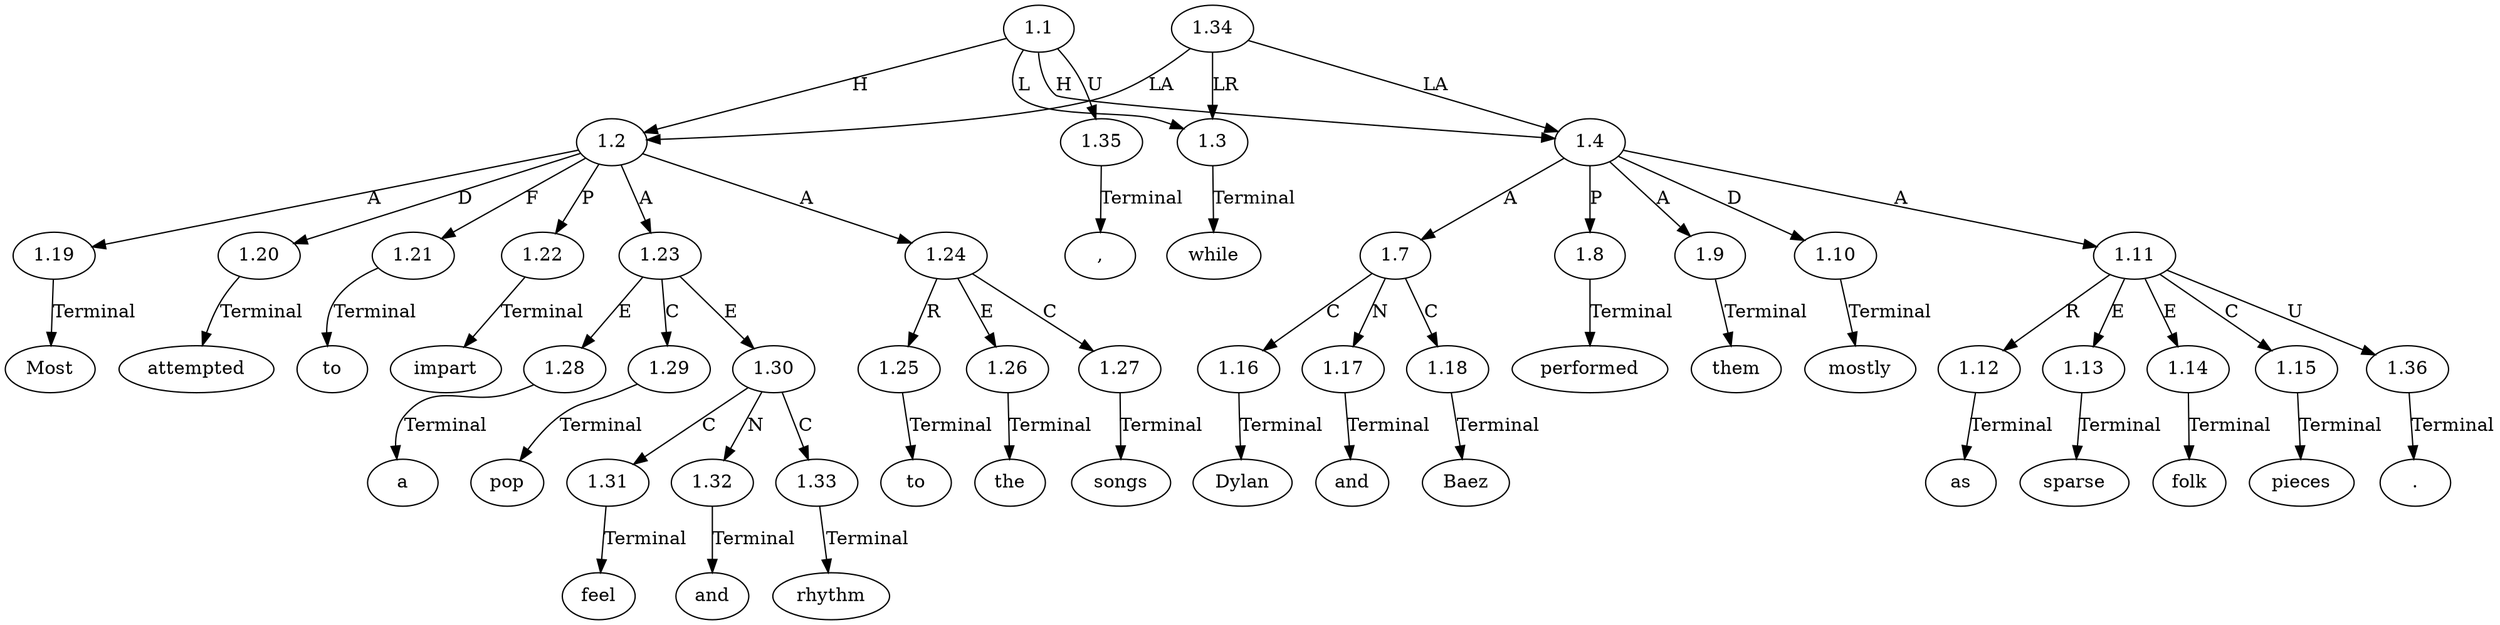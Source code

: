 // Graph
digraph {
	0.1 [label=Most ordering=out]
	0.10 [label=to ordering=out]
	0.11 [label=the ordering=out]
	0.12 [label=songs ordering=out]
	0.13 [label="," ordering=out]
	0.14 [label=while ordering=out]
	0.15 [label=Dylan ordering=out]
	0.16 [label=and ordering=out]
	0.17 [label=Baez ordering=out]
	0.18 [label=performed ordering=out]
	0.19 [label=them ordering=out]
	0.2 [label=attempted ordering=out]
	0.20 [label=mostly ordering=out]
	0.21 [label=as ordering=out]
	0.22 [label=sparse ordering=out]
	0.23 [label=folk ordering=out]
	0.24 [label=pieces ordering=out]
	0.25 [label="." ordering=out]
	0.3 [label=to ordering=out]
	0.4 [label=impart ordering=out]
	0.5 [label=a ordering=out]
	0.6 [label=pop ordering=out]
	0.7 [label=feel ordering=out]
	0.8 [label=and ordering=out]
	0.9 [label=rhythm ordering=out]
	1.1 [label=1.1 ordering=out]
	1.2 [label=1.2 ordering=out]
	1.3 [label=1.3 ordering=out]
	1.4 [label=1.4 ordering=out]
	1.7 [label=1.7 ordering=out]
	1.8 [label=1.8 ordering=out]
	1.9 [label=1.9 ordering=out]
	1.10 [label=1.10 ordering=out]
	1.11 [label=1.11 ordering=out]
	1.12 [label=1.12 ordering=out]
	1.13 [label=1.13 ordering=out]
	1.14 [label=1.14 ordering=out]
	1.15 [label=1.15 ordering=out]
	1.16 [label=1.16 ordering=out]
	1.17 [label=1.17 ordering=out]
	1.18 [label=1.18 ordering=out]
	1.19 [label=1.19 ordering=out]
	1.20 [label=1.20 ordering=out]
	1.21 [label=1.21 ordering=out]
	1.22 [label=1.22 ordering=out]
	1.23 [label=1.23 ordering=out]
	1.24 [label=1.24 ordering=out]
	1.25 [label=1.25 ordering=out]
	1.26 [label=1.26 ordering=out]
	1.27 [label=1.27 ordering=out]
	1.28 [label=1.28 ordering=out]
	1.29 [label=1.29 ordering=out]
	1.30 [label=1.30 ordering=out]
	1.31 [label=1.31 ordering=out]
	1.32 [label=1.32 ordering=out]
	1.33 [label=1.33 ordering=out]
	1.34 [label=1.34 ordering=out]
	1.35 [label=1.35 ordering=out]
	1.36 [label=1.36 ordering=out]
	1.1 -> 1.2 [label=H ordering=out]
	1.1 -> 1.3 [label=L ordering=out]
	1.1 -> 1.4 [label=H ordering=out]
	1.1 -> 1.35 [label=U ordering=out]
	1.2 -> 1.19 [label=A ordering=out]
	1.2 -> 1.20 [label=D ordering=out]
	1.2 -> 1.21 [label=F ordering=out]
	1.2 -> 1.22 [label=P ordering=out]
	1.2 -> 1.23 [label=A ordering=out]
	1.2 -> 1.24 [label=A ordering=out]
	1.3 -> 0.14 [label=Terminal ordering=out]
	1.4 -> 1.7 [label=A ordering=out]
	1.4 -> 1.8 [label=P ordering=out]
	1.4 -> 1.9 [label=A ordering=out]
	1.4 -> 1.10 [label=D ordering=out]
	1.4 -> 1.11 [label=A ordering=out]
	1.7 -> 1.16 [label=C ordering=out]
	1.7 -> 1.17 [label=N ordering=out]
	1.7 -> 1.18 [label=C ordering=out]
	1.8 -> 0.18 [label=Terminal ordering=out]
	1.9 -> 0.19 [label=Terminal ordering=out]
	1.10 -> 0.20 [label=Terminal ordering=out]
	1.11 -> 1.12 [label=R ordering=out]
	1.11 -> 1.13 [label=E ordering=out]
	1.11 -> 1.14 [label=E ordering=out]
	1.11 -> 1.15 [label=C ordering=out]
	1.11 -> 1.36 [label=U ordering=out]
	1.12 -> 0.21 [label=Terminal ordering=out]
	1.13 -> 0.22 [label=Terminal ordering=out]
	1.14 -> 0.23 [label=Terminal ordering=out]
	1.15 -> 0.24 [label=Terminal ordering=out]
	1.16 -> 0.15 [label=Terminal ordering=out]
	1.17 -> 0.16 [label=Terminal ordering=out]
	1.18 -> 0.17 [label=Terminal ordering=out]
	1.19 -> 0.1 [label=Terminal ordering=out]
	1.20 -> 0.2 [label=Terminal ordering=out]
	1.21 -> 0.3 [label=Terminal ordering=out]
	1.22 -> 0.4 [label=Terminal ordering=out]
	1.23 -> 1.28 [label=E ordering=out]
	1.23 -> 1.29 [label=C ordering=out]
	1.23 -> 1.30 [label=E ordering=out]
	1.24 -> 1.25 [label=R ordering=out]
	1.24 -> 1.26 [label=E ordering=out]
	1.24 -> 1.27 [label=C ordering=out]
	1.25 -> 0.10 [label=Terminal ordering=out]
	1.26 -> 0.11 [label=Terminal ordering=out]
	1.27 -> 0.12 [label=Terminal ordering=out]
	1.28 -> 0.5 [label=Terminal ordering=out]
	1.29 -> 0.6 [label=Terminal ordering=out]
	1.30 -> 1.31 [label=C ordering=out]
	1.30 -> 1.32 [label=N ordering=out]
	1.30 -> 1.33 [label=C ordering=out]
	1.31 -> 0.7 [label=Terminal ordering=out]
	1.32 -> 0.8 [label=Terminal ordering=out]
	1.33 -> 0.9 [label=Terminal ordering=out]
	1.34 -> 1.2 [label=LA ordering=out]
	1.34 -> 1.3 [label=LR ordering=out]
	1.34 -> 1.4 [label=LA ordering=out]
	1.35 -> 0.13 [label=Terminal ordering=out]
	1.36 -> 0.25 [label=Terminal ordering=out]
}
